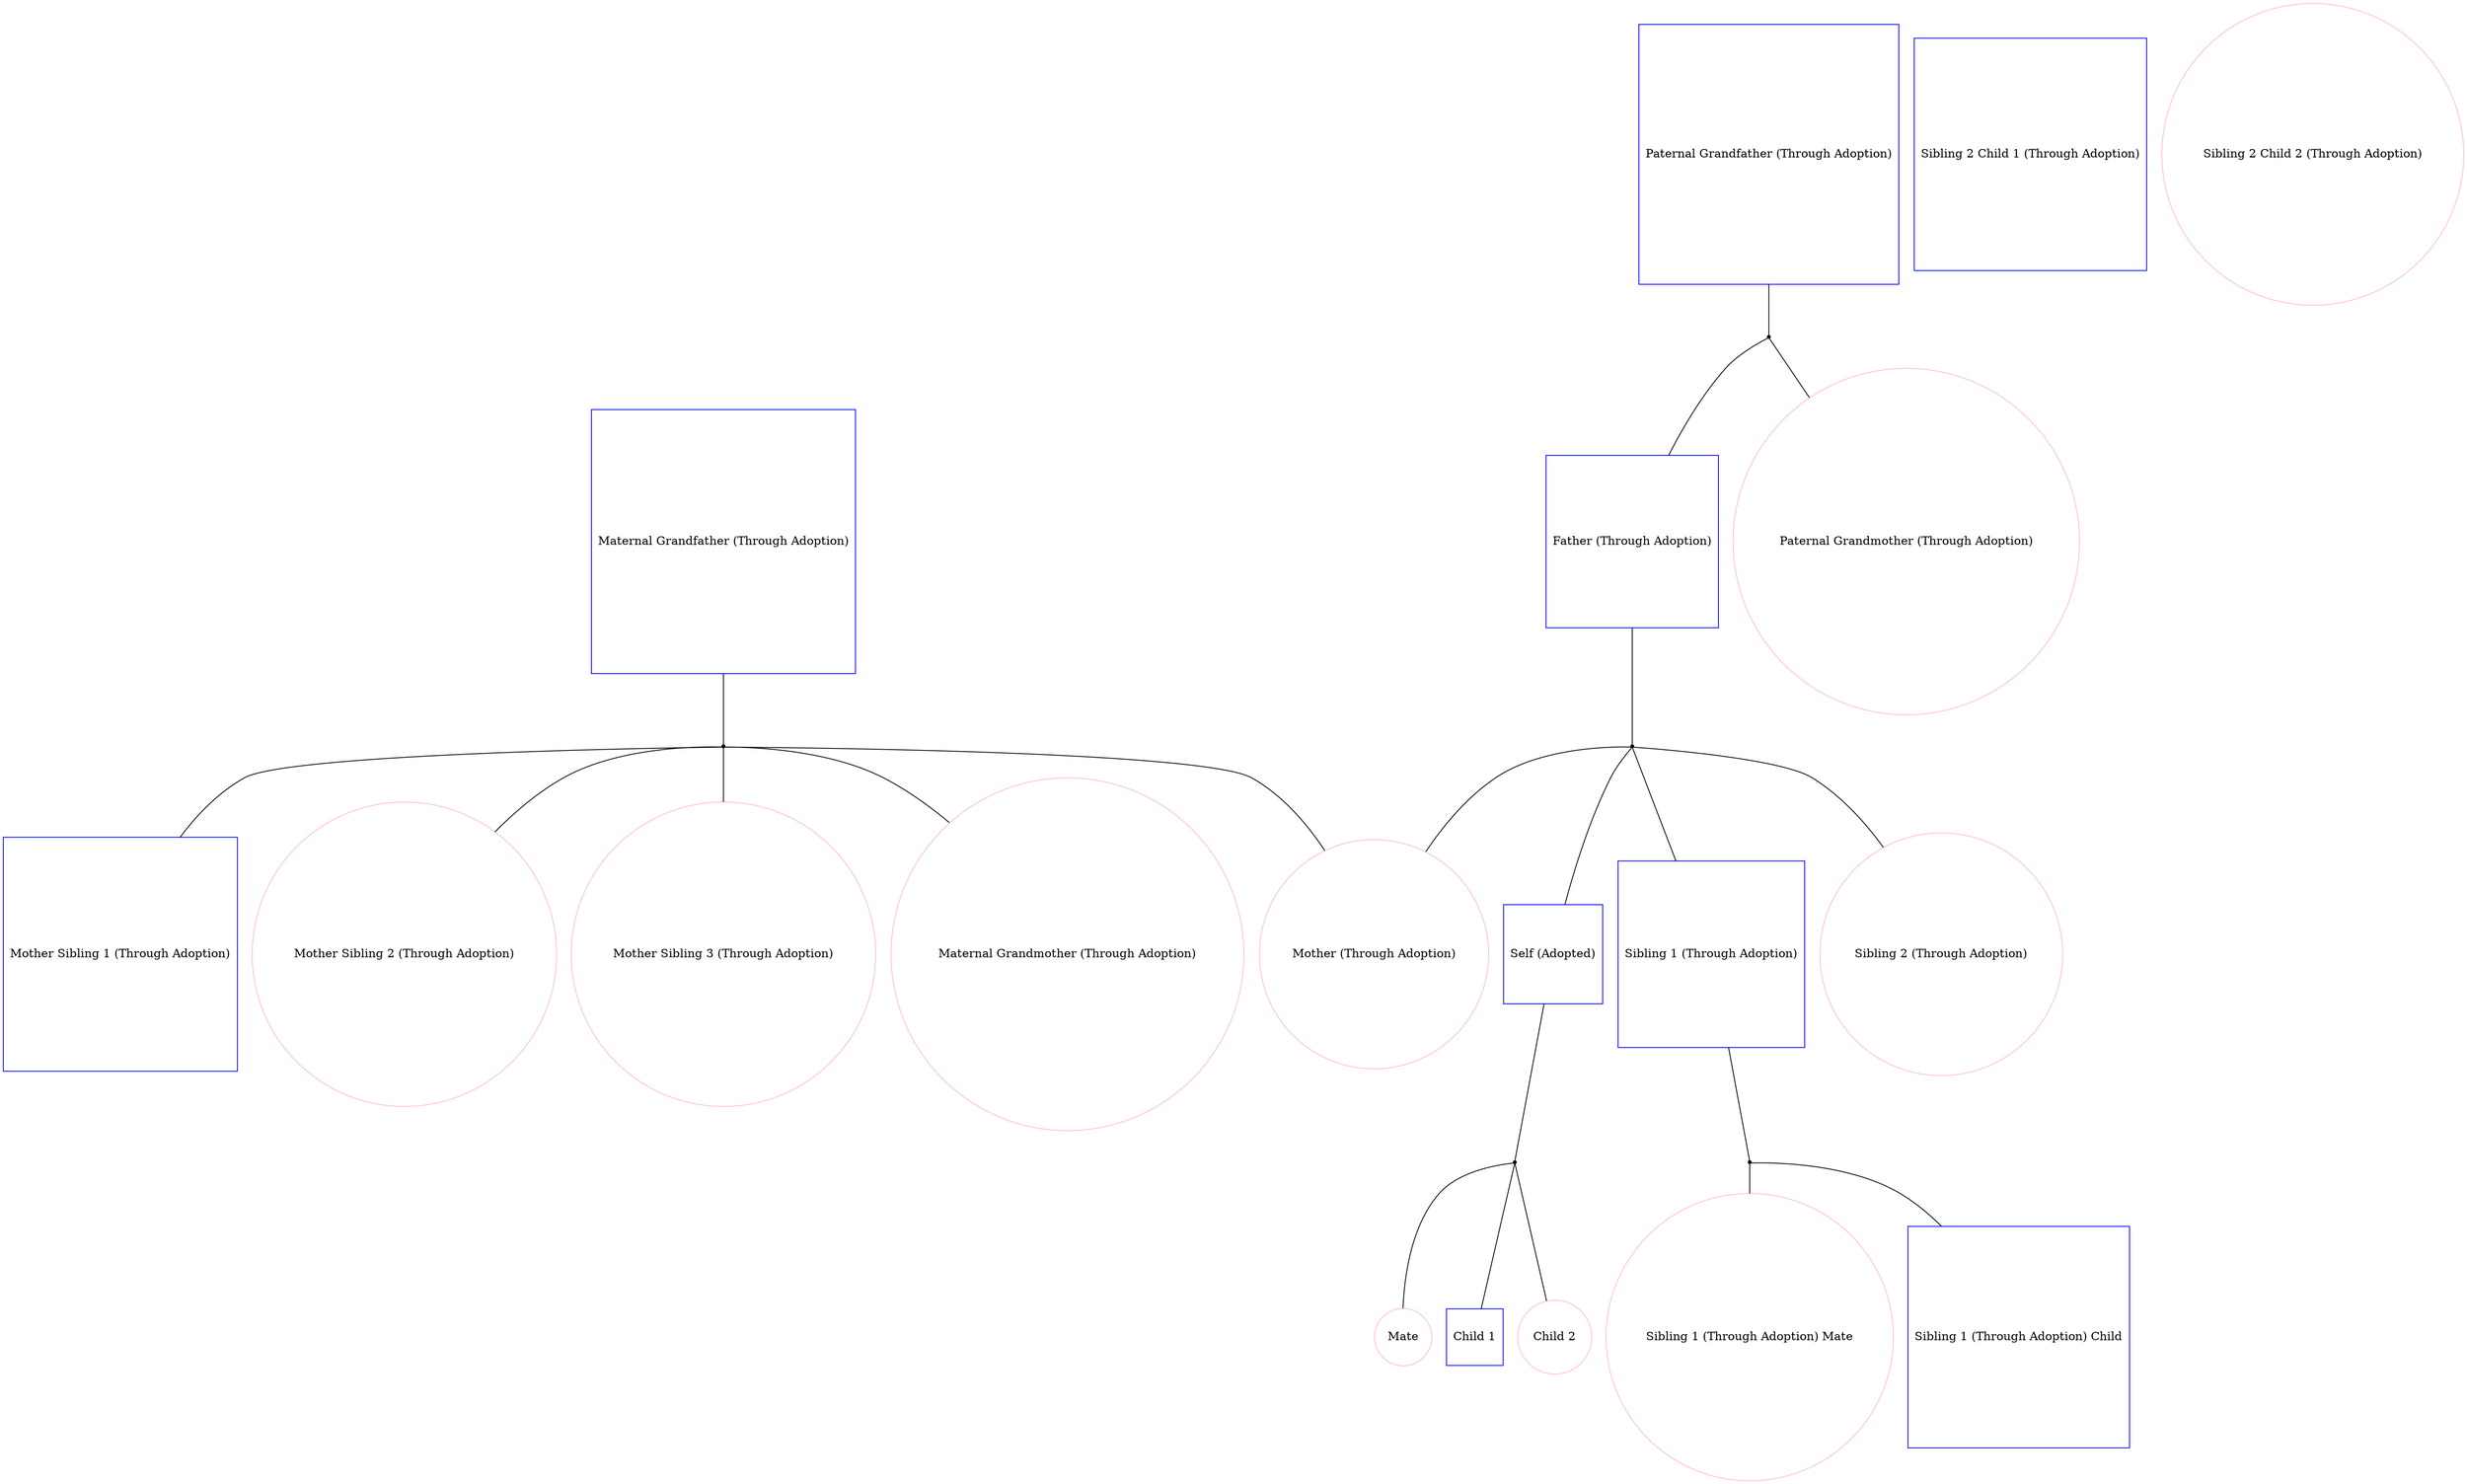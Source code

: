 
graph f5 {
"Self (Adopted)" [shape=box, regular=1, color="blue"];
"Mate" [shape=oval, regular=1, color="pink"];
"Child 1" [shape=box, regular=1, color="blue"];
"Child 2" [shape=oval, regular=1, color="pink"];
"Sibling 1 (Through Adoption)" [shape=box, regular=1, color="blue"];
"Sibling 1 (Through Adoption) Mate" [shape=oval, regular=1, color="pink"];
"Sibling 1 (Through Adoption) Child" [shape=box, regular=1, color="blue"];
"Sibling 2 (Through Adoption)" [shape=oval, regular=1, color="pink"];
"Sibling 2 Child 1 (Through Adoption)" [shape=box, regular=1, color="blue"];
"Sibling 2 Child 2 (Through Adoption)" [shape=oval, regular=1, color="pink"];
"Father (Through Adoption)" [shape=box, regular=1, color="blue"];
"Paternal Grandfather (Through Adoption)" [shape=box, regular=1, color="blue"];
"Paternal Grandmother (Through Adoption)" [shape=oval, regular=1, color="pink"];
"Mother (Through Adoption)" [shape=oval, regular=1, color="pink"];
"Mother Sibling 1 (Through Adoption)" [shape=box, regular=1, color="blue"];
"Mother Sibling 2 (Through Adoption)" [shape=oval, regular=1, color="pink"];
"Mother Sibling 3 (Through Adoption)" [shape=oval, regular=1, color="pink"];
"Maternal Grandmother (Through Adoption)" [shape=oval, regular=1, color="pink"];
"Maternal Grandfather (Through Adoption)" [shape=box, regular=1, color="blue"];

"self(adopted)+mate" [shape=point];
"sibling1(throughadoption)+sibling1(throughadoption)mate" [shape=point];
"father(throughadoption)+mother(throughadoption)" [shape=point];
"paternalgrandfather(throughadoption)+paternalgrandmother(throughadoption)" [shape=point];
"maternalgrandfather(throughadoption)+maternalgrandmother(throughadoption)" [shape=point];

"Self (Adopted)" -- "self(adopted)+mate" -- "Mate";
"Sibling 1 (Through Adoption)" -- "sibling1(throughadoption)+sibling1(throughadoption)mate" -- "Sibling 1 (Through Adoption) Mate";
"Father (Through Adoption)" -- "father(throughadoption)+mother(throughadoption)" -- "Mother (Through Adoption)";
"Paternal Grandfather (Through Adoption)" -- "paternalgrandfather(throughadoption)+paternalgrandmother(throughadoption)" -- "Paternal Grandmother (Through Adoption)";
"Maternal Grandfather (Through Adoption)" -- "maternalgrandfather(throughadoption)+maternalgrandmother(throughadoption)" -- "Maternal Grandmother (Through Adoption)";

"father(throughadoption)+mother(throughadoption)" -- "Self (Adopted)";
"self(adopted)+mate" -- "Child 1";
"self(adopted)+mate" -- "Child 2";
"father(throughadoption)+mother(throughadoption)" -- "Sibling 1 (Through Adoption)";
"sibling1(throughadoption)+sibling1(throughadoption)mate" -- "Sibling 1 (Through Adoption) Child";
"father(throughadoption)+mother(throughadoption)" -- "Sibling 2 (Through Adoption)";
"paternalgrandfather(throughadoption)+paternalgrandmother(throughadoption)" -- "Father (Through Adoption)";
"maternalgrandfather(throughadoption)+maternalgrandmother(throughadoption)" -- "Mother (Through Adoption)";
"maternalgrandfather(throughadoption)+maternalgrandmother(throughadoption)" -- "Mother Sibling 1 (Through Adoption)";
"maternalgrandfather(throughadoption)+maternalgrandmother(throughadoption)" -- "Mother Sibling 2 (Through Adoption)";
"maternalgrandfather(throughadoption)+maternalgrandmother(throughadoption)" -- "Mother Sibling 3 (Through Adoption)";
}
    